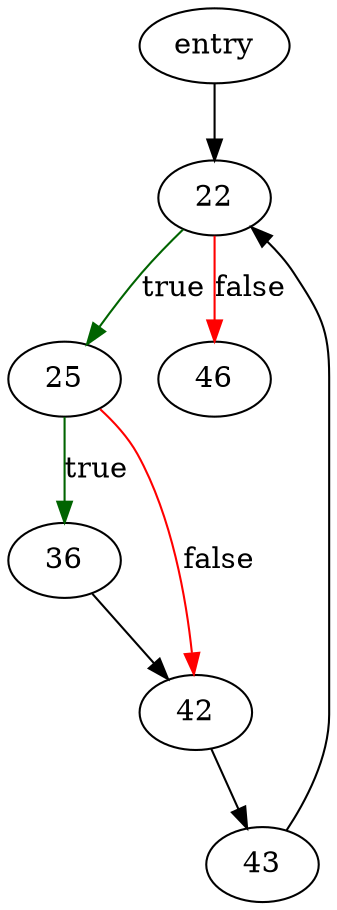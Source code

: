 digraph "sqlite3ClearStatTables" {
	// Node definitions.
	4 [label=entry];
	22;
	25;
	36;
	42;
	43;
	46;

	// Edge definitions.
	4 -> 22;
	22 -> 25 [
		color=darkgreen
		label=true
	];
	22 -> 46 [
		color=red
		label=false
	];
	25 -> 36 [
		color=darkgreen
		label=true
	];
	25 -> 42 [
		color=red
		label=false
	];
	36 -> 42;
	42 -> 43;
	43 -> 22;
}